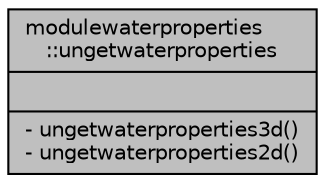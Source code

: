 digraph "modulewaterproperties::ungetwaterproperties"
{
 // LATEX_PDF_SIZE
  edge [fontname="Helvetica",fontsize="10",labelfontname="Helvetica",labelfontsize="10"];
  node [fontname="Helvetica",fontsize="10",shape=record];
  Node1 [label="{modulewaterproperties\l::ungetwaterproperties\n||- ungetwaterproperties3d()\l- ungetwaterproperties2d()\l}",height=0.2,width=0.4,color="black", fillcolor="grey75", style="filled", fontcolor="black",tooltip=" "];
}
